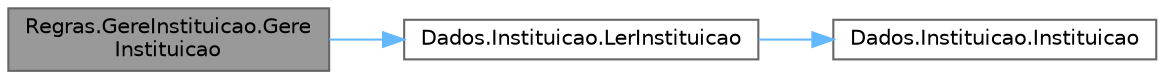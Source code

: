 digraph "Regras.GereInstituicao.GereInstituicao"
{
 // LATEX_PDF_SIZE
  bgcolor="transparent";
  edge [fontname=Helvetica,fontsize=10,labelfontname=Helvetica,labelfontsize=10];
  node [fontname=Helvetica,fontsize=10,shape=box,height=0.2,width=0.4];
  rankdir="LR";
  Node1 [id="Node000001",label="Regras.GereInstituicao.Gere\lInstituicao",height=0.2,width=0.4,color="gray40", fillcolor="grey60", style="filled", fontcolor="black",tooltip="Construtor da class GereInstituicao que inicializa a instituicao com os dados do ficheiro."];
  Node1 -> Node2 [id="edge1_Node000001_Node000002",color="steelblue1",style="solid",tooltip=" "];
  Node2 [id="Node000002",label="Dados.Instituicao.LerInstituicao",height=0.2,width=0.4,color="grey40", fillcolor="white", style="filled",URL="$class_dados_1_1_instituicao.html#a9c39e1c008ef654ace422097b3058c18",tooltip="Funcao que le dos dados de uma instituicao de um ficheiro binario."];
  Node2 -> Node3 [id="edge2_Node000002_Node000003",color="steelblue1",style="solid",tooltip=" "];
  Node3 [id="Node000003",label="Dados.Instituicao.Instituicao",height=0.2,width=0.4,color="grey40", fillcolor="white", style="filled",URL="$class_dados_1_1_instituicao.html#a59d9c01f196688d268f7bd63a5c73f77",tooltip="The default Constructor."];
}
